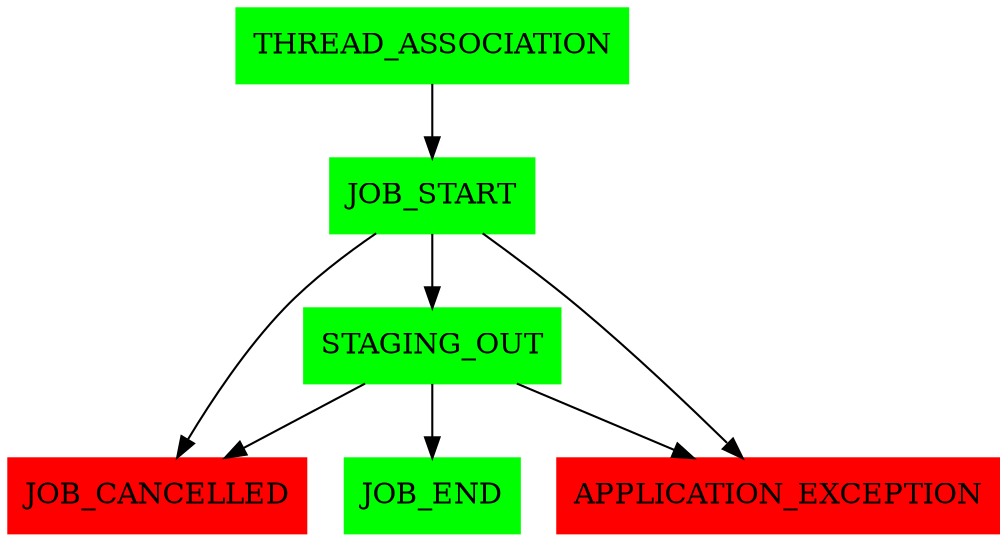 digraph EXECUTE2 {
THREAD_ASSOCIATION -> JOB_START -> STAGING_OUT -> JOB_END;
JOB_START -> JOB_CANCELLED;
STAGING_OUT -> JOB_CANCELLED;
JOB_START -> APPLICATION_EXCEPTION;
STAGING_OUT -> APPLICATION_EXCEPTION;

THREAD_ASSOCIATION [shape=box,style=filled,color=green];
JOB_START [shape=box,style=filled,color=green];
STAGING_OUT [shape=box,style=filled,color=green];
JOB_END [shape=box,style=filled,color=green];
JOB_CANCELLED [shape=box,style=filled,color=red];
APPLICATION_EXCEPTION [shape=box,style=filled,color=red];
}
